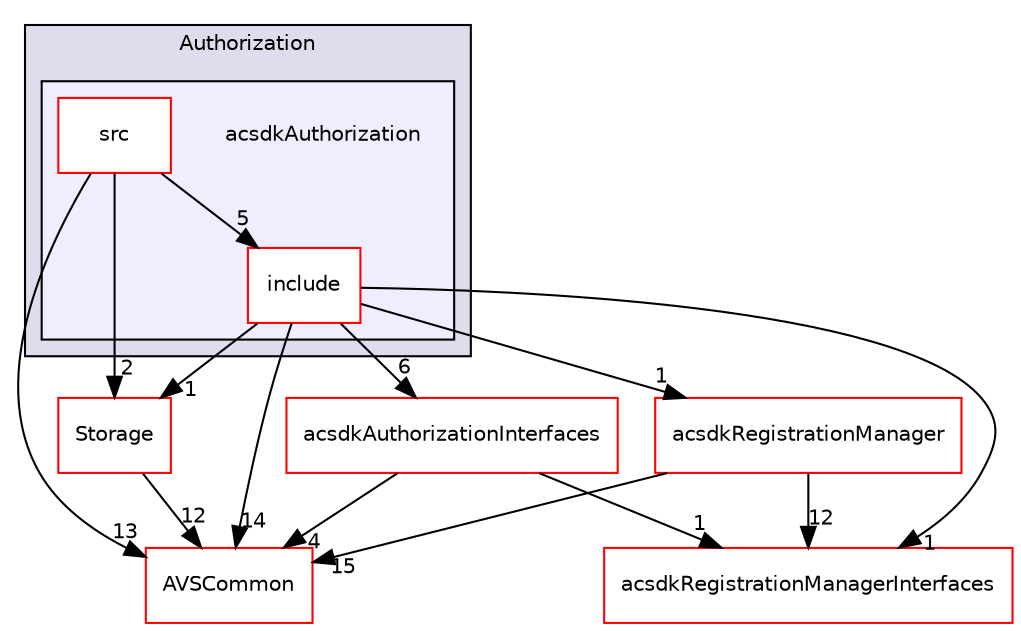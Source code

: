 digraph "/workplace/avs-device-sdk/core/Authorization/acsdkAuthorization" {
  compound=true
  node [ fontsize="10", fontname="Helvetica"];
  edge [ labelfontsize="10", labelfontname="Helvetica"];
  subgraph clusterdir_d8c81fbdbaec70618b3a60c1302fdb21 {
    graph [ bgcolor="#ddddee", pencolor="black", label="Authorization" fontname="Helvetica", fontsize="10", URL="dir_d8c81fbdbaec70618b3a60c1302fdb21.html"]
  subgraph clusterdir_a657ea8218925521064f3f31430b0c8a {
    graph [ bgcolor="#eeeeff", pencolor="black", label="" URL="dir_a657ea8218925521064f3f31430b0c8a.html"];
    dir_a657ea8218925521064f3f31430b0c8a [shape=plaintext label="acsdkAuthorization"];
    dir_d6fb074bf6e6d2b2c934ba7c4ac2d610 [shape=box label="include" color="red" fillcolor="white" style="filled" URL="dir_d6fb074bf6e6d2b2c934ba7c4ac2d610.html"];
    dir_273668a2e5d00afeb7a6f40d714ffcad [shape=box label="src" color="red" fillcolor="white" style="filled" URL="dir_273668a2e5d00afeb7a6f40d714ffcad.html"];
  }
  }
  dir_0e266d38695ca9476ecc895db9e29676 [shape=box label="acsdkRegistrationManager" fillcolor="white" style="filled" color="red" URL="dir_0e266d38695ca9476ecc895db9e29676.html"];
  dir_d29c5f5a2915d6c5388c9daae4f109c7 [shape=box label="Storage" fillcolor="white" style="filled" color="red" URL="dir_d29c5f5a2915d6c5388c9daae4f109c7.html"];
  dir_13e65effb2bde530b17b3d5eefcd0266 [shape=box label="AVSCommon" fillcolor="white" style="filled" color="red" URL="dir_13e65effb2bde530b17b3d5eefcd0266.html"];
  dir_ebd8ea06bd6775daf5a25f413a4a4aa2 [shape=box label="acsdkRegistrationManagerInterfaces" fillcolor="white" style="filled" color="red" URL="dir_ebd8ea06bd6775daf5a25f413a4a4aa2.html"];
  dir_32ae0c4bcc468b279bfc4fd15a7e63dc [shape=box label="acsdkAuthorizationInterfaces" fillcolor="white" style="filled" color="red" URL="dir_32ae0c4bcc468b279bfc4fd15a7e63dc.html"];
  dir_0e266d38695ca9476ecc895db9e29676->dir_13e65effb2bde530b17b3d5eefcd0266 [headlabel="15", labeldistance=1.5 headhref="dir_000477_000017.html"];
  dir_0e266d38695ca9476ecc895db9e29676->dir_ebd8ea06bd6775daf5a25f413a4a4aa2 [headlabel="12", labeldistance=1.5 headhref="dir_000477_000484.html"];
  dir_d29c5f5a2915d6c5388c9daae4f109c7->dir_13e65effb2bde530b17b3d5eefcd0266 [headlabel="12", labeldistance=1.5 headhref="dir_000643_000017.html"];
  dir_d6fb074bf6e6d2b2c934ba7c4ac2d610->dir_0e266d38695ca9476ecc895db9e29676 [headlabel="1", labeldistance=1.5 headhref="dir_000500_000477.html"];
  dir_d6fb074bf6e6d2b2c934ba7c4ac2d610->dir_d29c5f5a2915d6c5388c9daae4f109c7 [headlabel="1", labeldistance=1.5 headhref="dir_000500_000643.html"];
  dir_d6fb074bf6e6d2b2c934ba7c4ac2d610->dir_13e65effb2bde530b17b3d5eefcd0266 [headlabel="14", labeldistance=1.5 headhref="dir_000500_000017.html"];
  dir_d6fb074bf6e6d2b2c934ba7c4ac2d610->dir_ebd8ea06bd6775daf5a25f413a4a4aa2 [headlabel="1", labeldistance=1.5 headhref="dir_000500_000484.html"];
  dir_d6fb074bf6e6d2b2c934ba7c4ac2d610->dir_32ae0c4bcc468b279bfc4fd15a7e63dc [headlabel="6", labeldistance=1.5 headhref="dir_000500_000505.html"];
  dir_32ae0c4bcc468b279bfc4fd15a7e63dc->dir_13e65effb2bde530b17b3d5eefcd0266 [headlabel="4", labeldistance=1.5 headhref="dir_000505_000017.html"];
  dir_32ae0c4bcc468b279bfc4fd15a7e63dc->dir_ebd8ea06bd6775daf5a25f413a4a4aa2 [headlabel="1", labeldistance=1.5 headhref="dir_000505_000484.html"];
  dir_273668a2e5d00afeb7a6f40d714ffcad->dir_d29c5f5a2915d6c5388c9daae4f109c7 [headlabel="2", labeldistance=1.5 headhref="dir_000503_000643.html"];
  dir_273668a2e5d00afeb7a6f40d714ffcad->dir_d6fb074bf6e6d2b2c934ba7c4ac2d610 [headlabel="5", labeldistance=1.5 headhref="dir_000503_000500.html"];
  dir_273668a2e5d00afeb7a6f40d714ffcad->dir_13e65effb2bde530b17b3d5eefcd0266 [headlabel="13", labeldistance=1.5 headhref="dir_000503_000017.html"];
}
